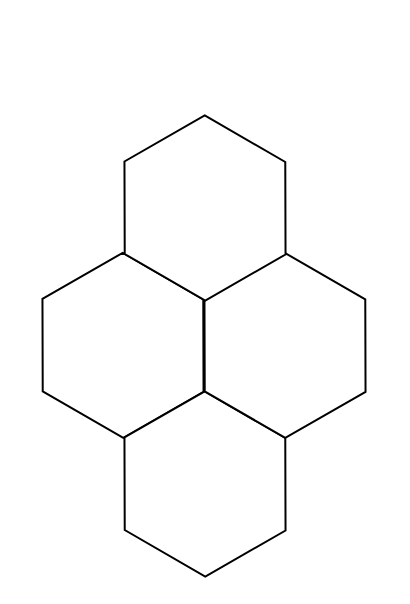 <mxfile>
    <diagram id="38m4NykYHwkq5vOe_TnS" name="Page-1">
        <mxGraphModel dx="768" dy="543" grid="0" gridSize="10" guides="1" tooltips="1" connect="1" arrows="1" fold="1" page="1" pageScale="1" pageWidth="827" pageHeight="1169" math="0" shadow="0">
            <root>
                <mxCell id="0"/>
                <mxCell id="1" parent="0"/>
                <mxCell id="oI4NQrld-B6rG6hM59TK-4" value="" style="verticalLabelPosition=bottom;verticalAlign=top;html=1;shape=hexagon;perimeter=hexagonPerimeter2;arcSize=6;size=0.25;rotation=30;" parent="1" vertex="1">
                    <mxGeometry x="422.0" y="202.68" width="93" height="80" as="geometry"/>
                </mxCell>
                <mxCell id="oI4NQrld-B6rG6hM59TK-5" value="" style="verticalLabelPosition=bottom;verticalAlign=top;html=1;shape=hexagon;perimeter=hexagonPerimeter2;arcSize=6;size=0.25;rotation=30;" parent="1" vertex="1">
                    <mxGeometry x="463.0" y="272.0" width="93" height="80" as="geometry"/>
                </mxCell>
                <mxCell id="oI4NQrld-B6rG6hM59TK-6" value="" style="verticalLabelPosition=bottom;verticalAlign=top;html=1;shape=hexagon;perimeter=hexagonPerimeter2;arcSize=6;size=0.25;rotation=30;" parent="1" vertex="1">
                    <mxGeometry x="503" y="202.68" width="93" height="80" as="geometry"/>
                </mxCell>
                <mxCell id="oI4NQrld-B6rG6hM59TK-7" value="" style="verticalLabelPosition=bottom;verticalAlign=top;html=1;shape=hexagon;perimeter=hexagonPerimeter2;arcSize=6;size=0.25;rotation=30;" parent="1" vertex="1">
                    <mxGeometry x="463" y="134.0" width="93" height="80" as="geometry"/>
                </mxCell>
                <mxCell id="oI4NQrld-B6rG6hM59TK-8" value="" style="shape=image;verticalLabelPosition=bottom;verticalAlign=top;imageAspect=0;image=https://cdn.discordapp.com/attachments/878496221998772225/1061518419993821224/magicut_1673156061437.png" parent="1" vertex="1">
                    <mxGeometry x="420" y="195" width="102" height="101" as="geometry"/>
                </mxCell>
                <mxCell id="oI4NQrld-B6rG6hM59TK-10" value="" style="shape=image;verticalLabelPosition=bottom;verticalAlign=top;imageAspect=0;image=https://cdn.discordapp.com/attachments/878496221998772225/1061524445459656734/magicut_1673157541126.png" parent="1" vertex="1">
                    <mxGeometry x="468.5" y="70" width="82.5" height="151" as="geometry"/>
                </mxCell>
                <mxCell id="oI4NQrld-B6rG6hM59TK-11" value="" style="shape=image;verticalLabelPosition=bottom;verticalAlign=top;imageAspect=0;image=https://cdn.discordapp.com/attachments/878496221998772225/1061520916720398516/magicut_1673156687559.png" parent="1" vertex="1">
                    <mxGeometry x="506.75" y="182" width="87.25" height="109" as="geometry"/>
                </mxCell>
                <mxCell id="oI4NQrld-B6rG6hM59TK-9" value="" style="shape=image;verticalLabelPosition=bottom;verticalAlign=top;imageAspect=0;image=https://cdn.discordapp.com/attachments/878496221998772225/1061527688256430130/magicut_1673158315589.png" parent="1" vertex="1">
                    <mxGeometry x="468.5" y="143" width="89.5" height="214" as="geometry"/>
                </mxCell>
            </root>
        </mxGraphModel>
    </diagram>
</mxfile>